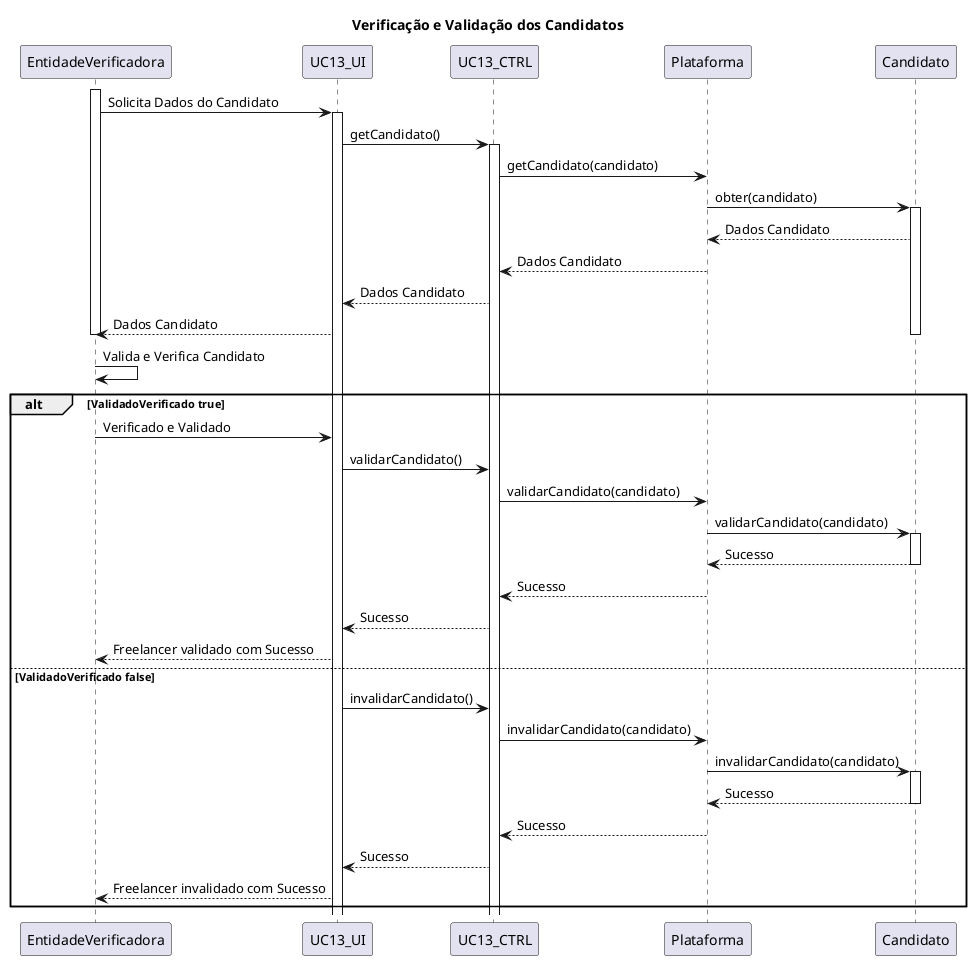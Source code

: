 @startuml 
Title Verificação e Validação dos Candidatos
activate EntidadeVerificadora
EntidadeVerificadora -> UC13_UI : Solicita Dados do Candidato
activate UC13_UI
UC13_UI -> UC13_CTRL : getCandidato()
activate UC13_CTRL
UC13_CTRL -> Plataforma : getCandidato(candidato)
Plataforma -> Candidato : obter(candidato)
activate Candidato
Candidato --> Plataforma : Dados Candidato
Plataforma --> UC13_CTRL : Dados Candidato
UC13_CTRL --> UC13_UI : Dados Candidato
UC13_UI --> EntidadeVerificadora : Dados Candidato
deactivate Candidato
deactivate EntidadeVerificadora
EntidadeVerificadora -> EntidadeVerificadora  : Valida e Verifica Candidato
alt ValidadoVerificado true
EntidadeVerificadora -> UC13_UI : Verificado e Validado
UC13_UI -> UC13_CTRL : validarCandidato()
UC13_CTRL -> Plataforma : validarCandidato(candidato)
Plataforma -> Candidato : validarCandidato(candidato)
activate Candidato
Candidato --> Plataforma : Sucesso
deactivate Candidato
Plataforma --> UC13_CTRL : Sucesso
UC13_CTRL --> UC13_UI : Sucesso
UC13_UI --> EntidadeVerificadora : Freelancer validado com Sucesso
else ValidadoVerificado false
UC13_UI -> UC13_CTRL : invalidarCandidato()
UC13_CTRL -> Plataforma : invalidarCandidato(candidato)
Plataforma -> Candidato : invalidarCandidato(candidato)
activate Candidato
Candidato --> Plataforma : Sucesso
deactivate Candidato
Plataforma --> UC13_CTRL : Sucesso
UC13_CTRL --> UC13_UI : Sucesso
UC13_UI --> EntidadeVerificadora : Freelancer invalidado com Sucesso
end

@enduml